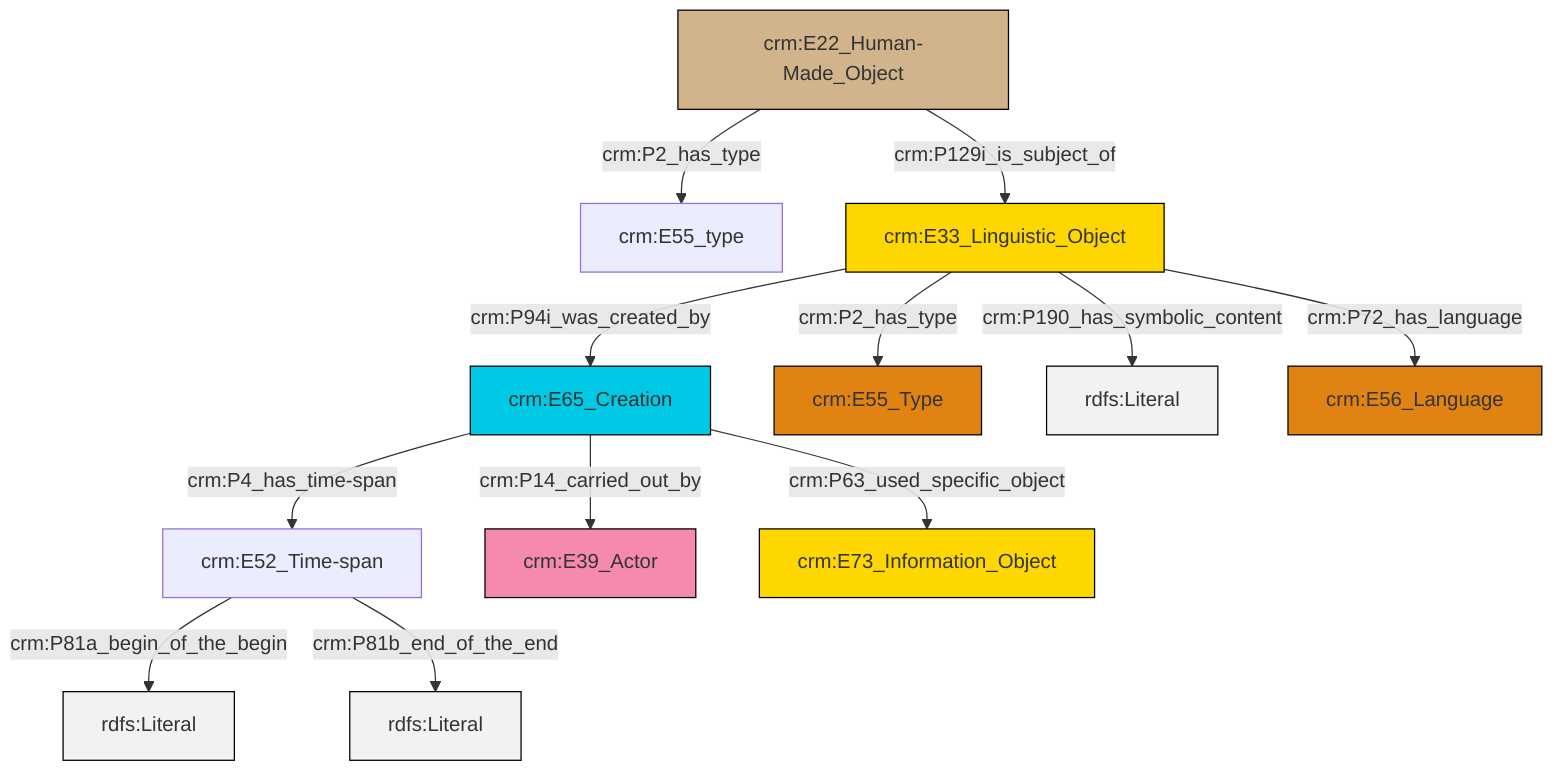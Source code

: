 graph TD
classDef Literal fill:#f2f2f2,stroke:#000000;
classDef CRM_Entity fill:#FFFFFF,stroke:#000000;
classDef Temporal_Entity fill:#00C9E6, stroke:#000000;
classDef Type fill:#E18312, stroke:#000000;
classDef Time-Span fill:#2C9C91, stroke:#000000;
classDef Appellation fill:#FFEB7F, stroke:#000000;
classDef Place fill:#008836, stroke:#000000;
classDef Persistent_Item fill:#B266B2, stroke:#000000;
classDef Conceptual_Object fill:#FFD700, stroke:#000000;
classDef Physical_Thing fill:#D2B48C, stroke:#000000;
classDef Actor fill:#f58aad, stroke:#000000;
classDef PC_Classes fill:#4ce600, stroke:#000000;
classDef Multi fill:#cccccc,stroke:#000000;

0["crm:E22_Human-Made_Object"]:::Physical_Thing -->|crm:P2_has_type| 1["crm:E55_type"]:::Default
2["crm:E33_Linguistic_Object"]:::Conceptual_Object -->|crm:P94i_was_created_by| 3["crm:E65_Creation"]:::Temporal_Entity
0["crm:E22_Human-Made_Object"]:::Physical_Thing -->|crm:P129i_is_subject_of| 2["crm:E33_Linguistic_Object"]:::Conceptual_Object
2["crm:E33_Linguistic_Object"]:::Conceptual_Object -->|crm:P2_has_type| 8["crm:E55_Type"]:::Type
5["crm:E52_Time-span"]:::Default -->|crm:P81a_begin_of_the_begin| 10[rdfs:Literal]:::Literal
2["crm:E33_Linguistic_Object"]:::Conceptual_Object -->|crm:P190_has_symbolic_content| 11[rdfs:Literal]:::Literal
2["crm:E33_Linguistic_Object"]:::Conceptual_Object -->|crm:P72_has_language| 14["crm:E56_Language"]:::Type
3["crm:E65_Creation"]:::Temporal_Entity -->|crm:P14_carried_out_by| 12["crm:E39_Actor"]:::Actor
5["crm:E52_Time-span"]:::Default -->|crm:P81b_end_of_the_end| 15[rdfs:Literal]:::Literal
3["crm:E65_Creation"]:::Temporal_Entity -->|crm:P63_used_specific_object| 17["crm:E73_Information_Object"]:::Conceptual_Object
3["crm:E65_Creation"]:::Temporal_Entity -->|crm:P4_has_time-span| 5["crm:E52_Time-span"]:::Default